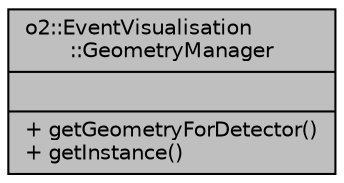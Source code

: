 digraph "o2::EventVisualisation::GeometryManager"
{
 // INTERACTIVE_SVG=YES
  bgcolor="transparent";
  edge [fontname="Helvetica",fontsize="10",labelfontname="Helvetica",labelfontsize="10"];
  node [fontname="Helvetica",fontsize="10",shape=record];
  Node1 [label="{o2::EventVisualisation\l::GeometryManager\n||+ getGeometryForDetector()\l+ getInstance()\l}",height=0.2,width=0.4,color="black", fillcolor="grey75", style="filled" fontcolor="black"];
}
